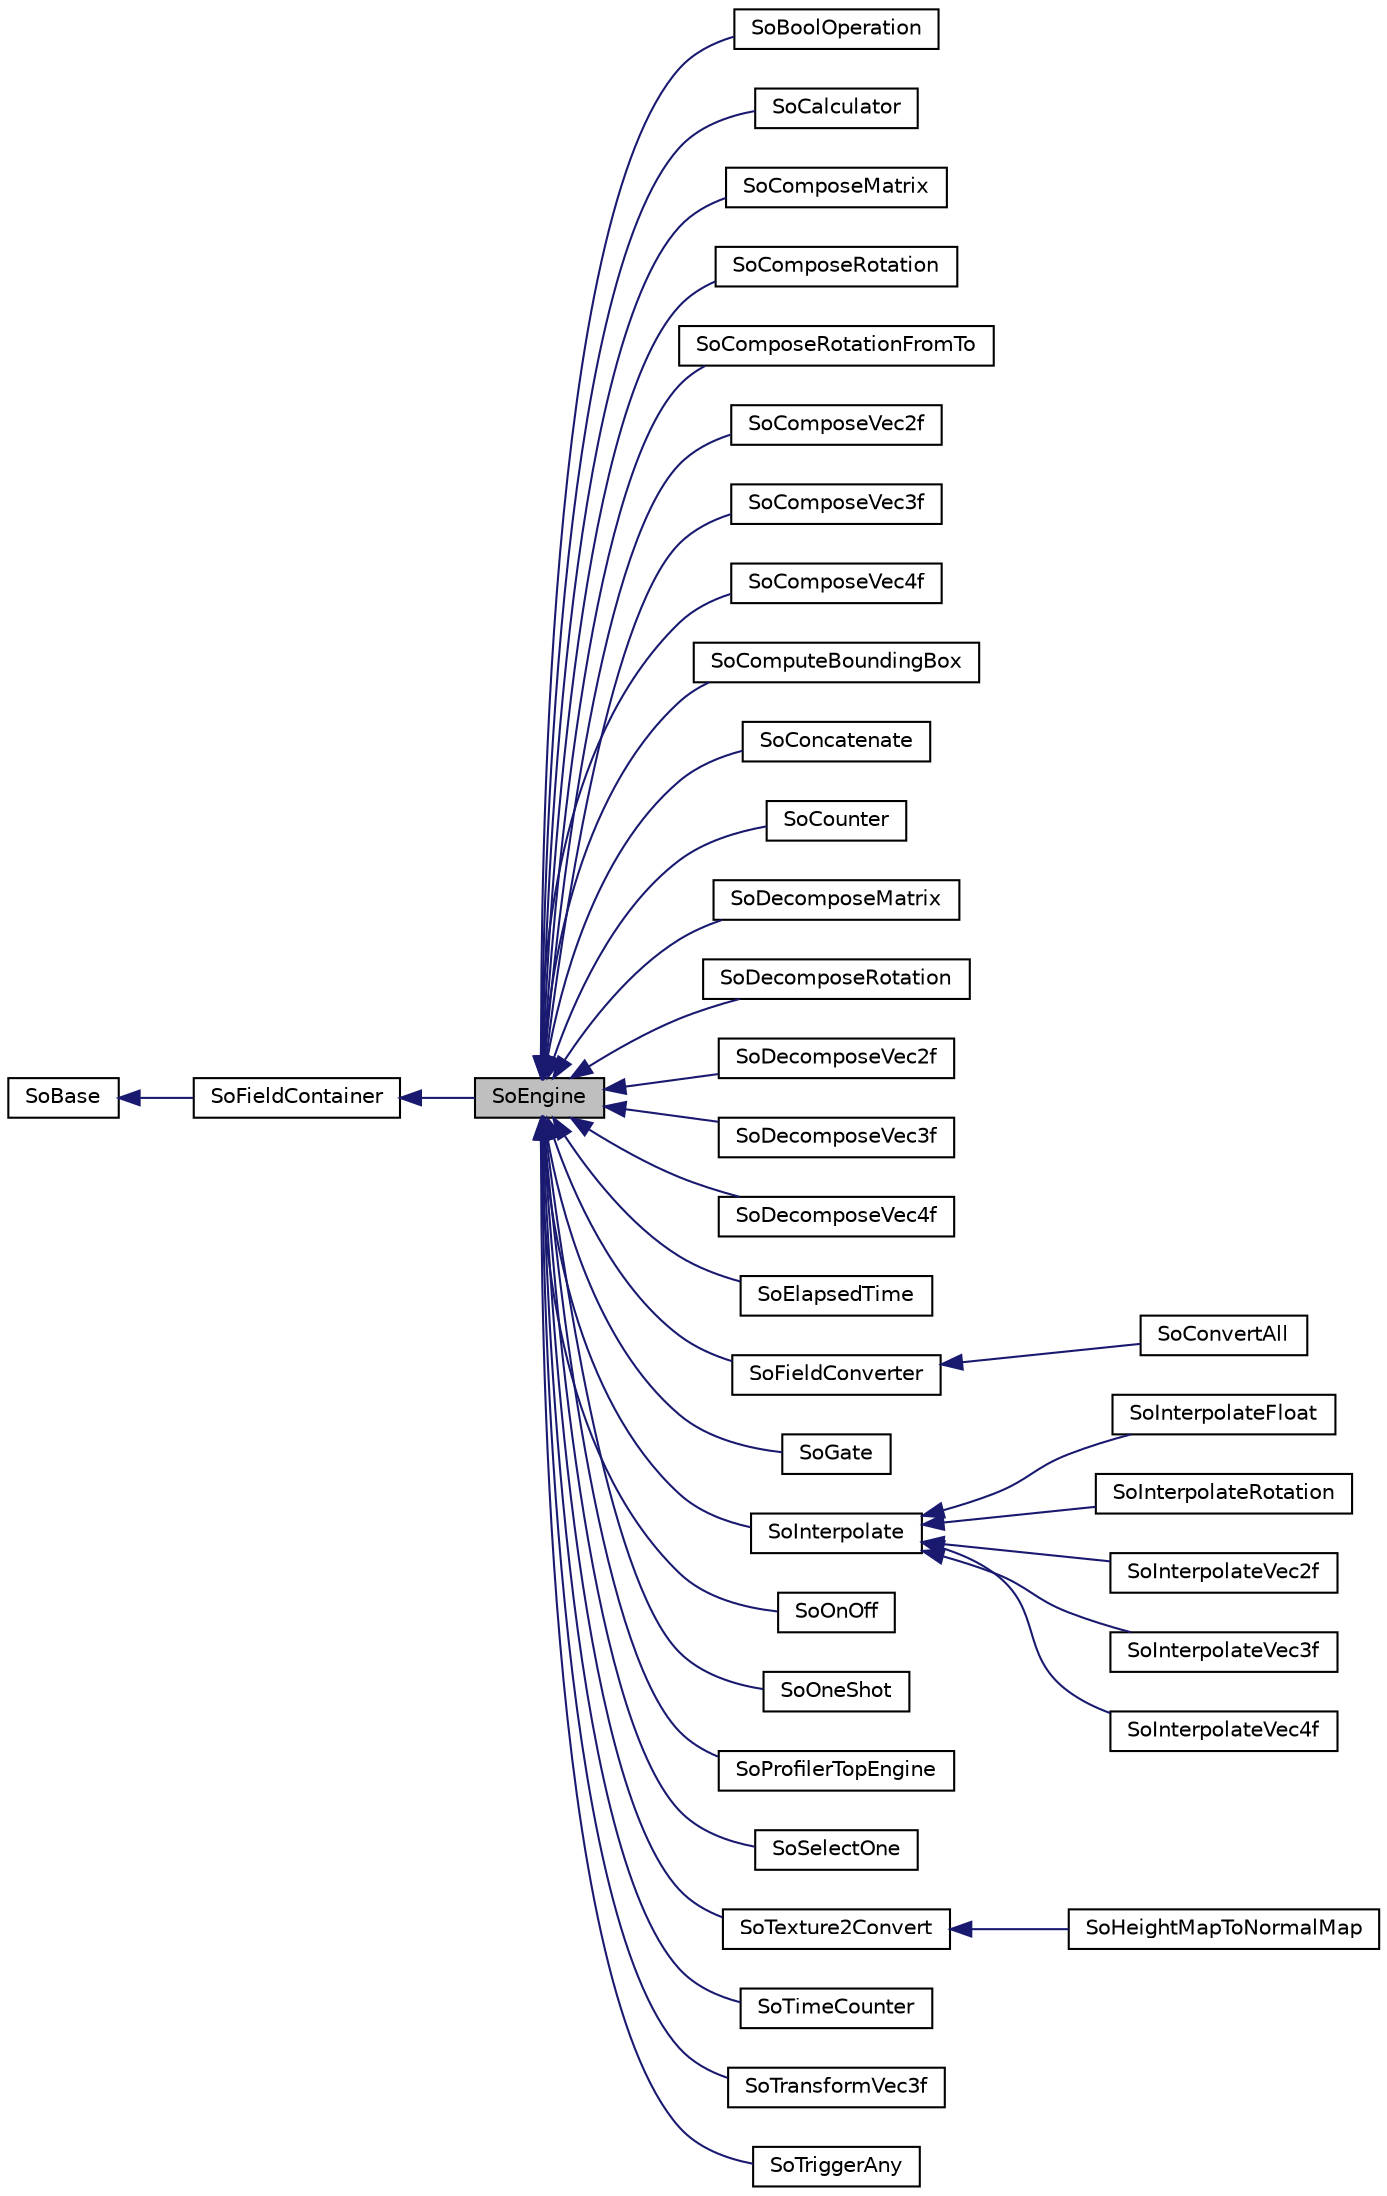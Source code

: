 digraph "SoEngine"
{
 // LATEX_PDF_SIZE
  edge [fontname="Helvetica",fontsize="10",labelfontname="Helvetica",labelfontsize="10"];
  node [fontname="Helvetica",fontsize="10",shape=record];
  rankdir="LR";
  Node1 [label="SoEngine",height=0.2,width=0.4,color="black", fillcolor="grey75", style="filled", fontcolor="black",tooltip="SoEngine is the base class for Coin engines."];
  Node2 -> Node1 [dir="back",color="midnightblue",fontsize="10",style="solid",fontname="Helvetica"];
  Node2 [label="SoFieldContainer",height=0.2,width=0.4,color="black", fillcolor="white", style="filled",URL="$classSoFieldContainer.html",tooltip="The SoFieldContainer class is a base class for all classes that contain fields."];
  Node3 -> Node2 [dir="back",color="midnightblue",fontsize="10",style="solid",fontname="Helvetica"];
  Node3 [label="SoBase",height=0.2,width=0.4,color="black", fillcolor="white", style="filled",URL="$classSoBase.html",tooltip="The SoBase class is the top-level superclass for a number of class-hierarchies."];
  Node1 -> Node4 [dir="back",color="midnightblue",fontsize="10",style="solid",fontname="Helvetica"];
  Node4 [label="SoBoolOperation",height=0.2,width=0.4,color="black", fillcolor="white", style="filled",URL="$classSoBoolOperation.html",tooltip="The SoBoolOperation engine evaluates expressions of boolean logic."];
  Node1 -> Node5 [dir="back",color="midnightblue",fontsize="10",style="solid",fontname="Helvetica"];
  Node5 [label="SoCalculator",height=0.2,width=0.4,color="black", fillcolor="white", style="filled",URL="$classSoCalculator.html",tooltip="General purpose calculator for floats and 3D float vectors."];
  Node1 -> Node6 [dir="back",color="midnightblue",fontsize="10",style="solid",fontname="Helvetica"];
  Node6 [label="SoComposeMatrix",height=0.2,width=0.4,color="black", fillcolor="white", style="filled",URL="$classSoComposeMatrix.html",tooltip="The SoComposeMatrix class is used to compose a matrix from miscellaneous transformations."];
  Node1 -> Node7 [dir="back",color="midnightblue",fontsize="10",style="solid",fontname="Helvetica"];
  Node7 [label="SoComposeRotation",height=0.2,width=0.4,color="black", fillcolor="white", style="filled",URL="$classSoComposeRotation.html",tooltip="The SoComposeRotation class is used to compose rotations from angle and axis."];
  Node1 -> Node8 [dir="back",color="midnightblue",fontsize="10",style="solid",fontname="Helvetica"];
  Node8 [label="SoComposeRotationFromTo",height=0.2,width=0.4,color="black", fillcolor="white", style="filled",URL="$classSoComposeRotationFromTo.html",tooltip="The SoComposeRotationFromTo class is used to compose rotations based on from and to vectors."];
  Node1 -> Node9 [dir="back",color="midnightblue",fontsize="10",style="solid",fontname="Helvetica"];
  Node9 [label="SoComposeVec2f",height=0.2,width=0.4,color="black", fillcolor="white", style="filled",URL="$classSoComposeVec2f.html",tooltip="The SoComposeVec2f class is used to compose 2D vectors from two floats."];
  Node1 -> Node10 [dir="back",color="midnightblue",fontsize="10",style="solid",fontname="Helvetica"];
  Node10 [label="SoComposeVec3f",height=0.2,width=0.4,color="black", fillcolor="white", style="filled",URL="$classSoComposeVec3f.html",tooltip="The SoComposeVec3f class is used to compose 3D vectors from floats."];
  Node1 -> Node11 [dir="back",color="midnightblue",fontsize="10",style="solid",fontname="Helvetica"];
  Node11 [label="SoComposeVec4f",height=0.2,width=0.4,color="black", fillcolor="white", style="filled",URL="$classSoComposeVec4f.html",tooltip="The SoComposeVec4f class is used to compose 4D vectors from four floats."];
  Node1 -> Node12 [dir="back",color="midnightblue",fontsize="10",style="solid",fontname="Helvetica"];
  Node12 [label="SoComputeBoundingBox",height=0.2,width=0.4,color="black", fillcolor="white", style="filled",URL="$classSoComputeBoundingBox.html",tooltip="The SoComputeBoundingBox class is used to calculate a bounding box."];
  Node1 -> Node13 [dir="back",color="midnightblue",fontsize="10",style="solid",fontname="Helvetica"];
  Node13 [label="SoConcatenate",height=0.2,width=0.4,color="black", fillcolor="white", style="filled",URL="$classSoConcatenate.html",tooltip="The SoConcatenate class is used to concatenate several inputs into one output."];
  Node1 -> Node14 [dir="back",color="midnightblue",fontsize="10",style="solid",fontname="Helvetica"];
  Node14 [label="SoCounter",height=0.2,width=0.4,color="black", fillcolor="white", style="filled",URL="$classSoCounter.html",tooltip="The SoCounter class is an integer counter engine."];
  Node1 -> Node15 [dir="back",color="midnightblue",fontsize="10",style="solid",fontname="Helvetica"];
  Node15 [label="SoDecomposeMatrix",height=0.2,width=0.4,color="black", fillcolor="white", style="filled",URL="$classSoDecomposeMatrix.html",tooltip="The SoDecomposeMatrix class is used to decompose a matrix into simple transformations."];
  Node1 -> Node16 [dir="back",color="midnightblue",fontsize="10",style="solid",fontname="Helvetica"];
  Node16 [label="SoDecomposeRotation",height=0.2,width=0.4,color="black", fillcolor="white", style="filled",URL="$classSoDecomposeRotation.html",tooltip="The SoDecomposeRotation class is used to decompose a rotation into angle and axis."];
  Node1 -> Node17 [dir="back",color="midnightblue",fontsize="10",style="solid",fontname="Helvetica"];
  Node17 [label="SoDecomposeVec2f",height=0.2,width=0.4,color="black", fillcolor="white", style="filled",URL="$classSoDecomposeVec2f.html",tooltip="The SoDecomposeVec2f class is used to decompose 2D vectors into two floats."];
  Node1 -> Node18 [dir="back",color="midnightblue",fontsize="10",style="solid",fontname="Helvetica"];
  Node18 [label="SoDecomposeVec3f",height=0.2,width=0.4,color="black", fillcolor="white", style="filled",URL="$classSoDecomposeVec3f.html",tooltip="The SoDecomposeVec3f class is used to decompose 3D vectors into three floats."];
  Node1 -> Node19 [dir="back",color="midnightblue",fontsize="10",style="solid",fontname="Helvetica"];
  Node19 [label="SoDecomposeVec4f",height=0.2,width=0.4,color="black", fillcolor="white", style="filled",URL="$classSoDecomposeVec4f.html",tooltip="The SoDecomposeVec4f class is used to decompose 4D vectors into four floats."];
  Node1 -> Node20 [dir="back",color="midnightblue",fontsize="10",style="solid",fontname="Helvetica"];
  Node20 [label="SoElapsedTime",height=0.2,width=0.4,color="black", fillcolor="white", style="filled",URL="$classSoElapsedTime.html",tooltip="The SoElapsedTime class is a controllable time source engine."];
  Node1 -> Node21 [dir="back",color="midnightblue",fontsize="10",style="solid",fontname="Helvetica"];
  Node21 [label="SoFieldConverter",height=0.2,width=0.4,color="black", fillcolor="white", style="filled",URL="$classSoFieldConverter.html",tooltip="The SoFieldConverter class is the abstract base class for field converters."];
  Node21 -> Node22 [dir="back",color="midnightblue",fontsize="10",style="solid",fontname="Helvetica"];
  Node22 [label="SoConvertAll",height=0.2,width=0.4,color="black", fillcolor="white", style="filled",URL="$classSoConvertAll.html",tooltip=" "];
  Node1 -> Node23 [dir="back",color="midnightblue",fontsize="10",style="solid",fontname="Helvetica"];
  Node23 [label="SoGate",height=0.2,width=0.4,color="black", fillcolor="white", style="filled",URL="$classSoGate.html",tooltip="The SoGate class is used to selectively copy values from input to output."];
  Node1 -> Node24 [dir="back",color="midnightblue",fontsize="10",style="solid",fontname="Helvetica"];
  Node24 [label="SoInterpolate",height=0.2,width=0.4,color="black", fillcolor="white", style="filled",URL="$classSoInterpolate.html",tooltip="The SoInterpolate class is the base class for all interpolator engines."];
  Node24 -> Node25 [dir="back",color="midnightblue",fontsize="10",style="solid",fontname="Helvetica"];
  Node25 [label="SoInterpolateFloat",height=0.2,width=0.4,color="black", fillcolor="white", style="filled",URL="$classSoInterpolateFloat.html",tooltip="The SoInterpolateFloat class is used to interpolate two floating point values."];
  Node24 -> Node26 [dir="back",color="midnightblue",fontsize="10",style="solid",fontname="Helvetica"];
  Node26 [label="SoInterpolateRotation",height=0.2,width=0.4,color="black", fillcolor="white", style="filled",URL="$classSoInterpolateRotation.html",tooltip="The SoInterpolateRotation class is used to interpolate between two rotations."];
  Node24 -> Node27 [dir="back",color="midnightblue",fontsize="10",style="solid",fontname="Helvetica"];
  Node27 [label="SoInterpolateVec2f",height=0.2,width=0.4,color="black", fillcolor="white", style="filled",URL="$classSoInterpolateVec2f.html",tooltip="The SoInterpolateVec2f class is used to interpolate between pairs of 2D vectors."];
  Node24 -> Node28 [dir="back",color="midnightblue",fontsize="10",style="solid",fontname="Helvetica"];
  Node28 [label="SoInterpolateVec3f",height=0.2,width=0.4,color="black", fillcolor="white", style="filled",URL="$classSoInterpolateVec3f.html",tooltip="The SoInterpolateVec3f class is used to interpolate between pairs of 3D vectors."];
  Node24 -> Node29 [dir="back",color="midnightblue",fontsize="10",style="solid",fontname="Helvetica"];
  Node29 [label="SoInterpolateVec4f",height=0.2,width=0.4,color="black", fillcolor="white", style="filled",URL="$classSoInterpolateVec4f.html",tooltip="The SoInterpolateVec4f class is used to interpolate between pairs of 4D vectors."];
  Node1 -> Node30 [dir="back",color="midnightblue",fontsize="10",style="solid",fontname="Helvetica"];
  Node30 [label="SoOnOff",height=0.2,width=0.4,color="black", fillcolor="white", style="filled",URL="$classSoOnOff.html",tooltip="The SoOnOff engine is a simple on/off switch."];
  Node1 -> Node31 [dir="back",color="midnightblue",fontsize="10",style="solid",fontname="Helvetica"];
  Node31 [label="SoOneShot",height=0.2,width=0.4,color="black", fillcolor="white", style="filled",URL="$classSoOneShot.html",tooltip="The SoOneShot class is a timer that runs for a configurable time and then stops."];
  Node1 -> Node32 [dir="back",color="midnightblue",fontsize="10",style="solid",fontname="Helvetica"];
  Node32 [label="SoProfilerTopEngine",height=0.2,width=0.4,color="black", fillcolor="white", style="filled",URL="$classSoProfilerTopEngine.html",tooltip="The SoProfilerTopEngine class is yet to be documented."];
  Node1 -> Node33 [dir="back",color="midnightblue",fontsize="10",style="solid",fontname="Helvetica"];
  Node33 [label="SoSelectOne",height=0.2,width=0.4,color="black", fillcolor="white", style="filled",URL="$classSoSelectOne.html",tooltip="The SoSelectOne class is used to select one value from a set of values."];
  Node1 -> Node34 [dir="back",color="midnightblue",fontsize="10",style="solid",fontname="Helvetica"];
  Node34 [label="SoTexture2Convert",height=0.2,width=0.4,color="black", fillcolor="white", style="filled",URL="$classSoTexture2Convert.html",tooltip="Abstract base class for texture filtering engines."];
  Node34 -> Node35 [dir="back",color="midnightblue",fontsize="10",style="solid",fontname="Helvetica"];
  Node35 [label="SoHeightMapToNormalMap",height=0.2,width=0.4,color="black", fillcolor="white", style="filled",URL="$classSoHeightMapToNormalMap.html",tooltip="Engine for computing a normal map from a height map."];
  Node1 -> Node36 [dir="back",color="midnightblue",fontsize="10",style="solid",fontname="Helvetica"];
  Node36 [label="SoTimeCounter",height=0.2,width=0.4,color="black", fillcolor="white", style="filled",URL="$classSoTimeCounter.html",tooltip="The SoTimeCounter class is an integer counter engine."];
  Node1 -> Node37 [dir="back",color="midnightblue",fontsize="10",style="solid",fontname="Helvetica"];
  Node37 [label="SoTransformVec3f",height=0.2,width=0.4,color="black", fillcolor="white", style="filled",URL="$classSoTransformVec3f.html",tooltip="The SoTransformVec3f class transforms 3D vectors by a matrix."];
  Node1 -> Node38 [dir="back",color="midnightblue",fontsize="10",style="solid",fontname="Helvetica"];
  Node38 [label="SoTriggerAny",height=0.2,width=0.4,color="black", fillcolor="white", style="filled",URL="$classSoTriggerAny.html",tooltip="The SoTriggerAny class is a fan-in engine for triggers."];
}
